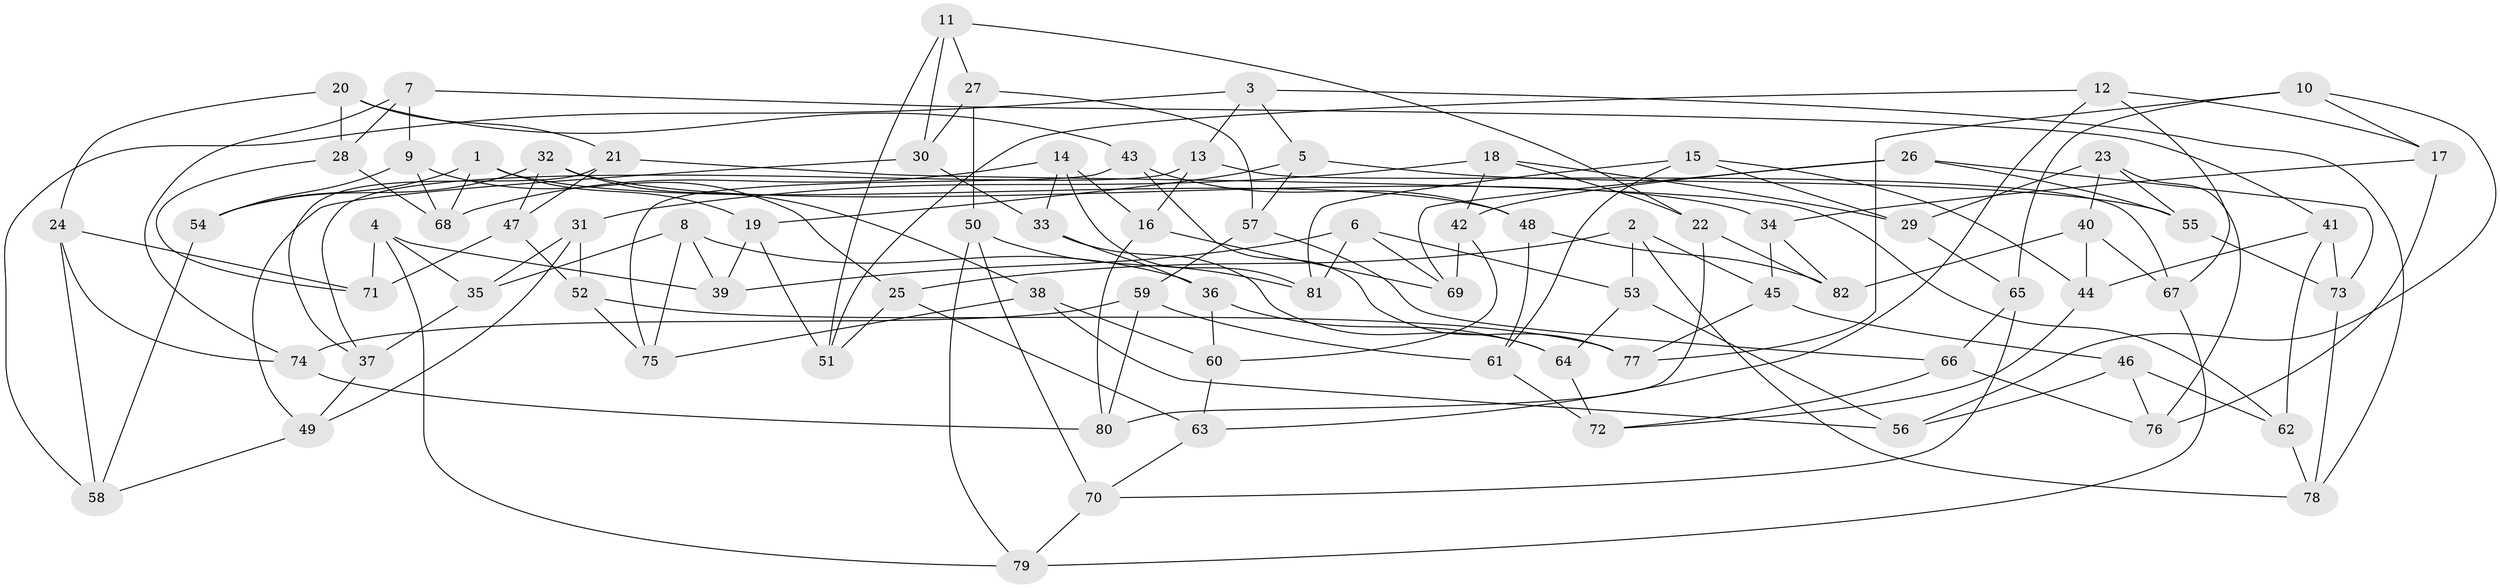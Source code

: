 // Generated by graph-tools (version 1.1) at 2025/59/03/09/25 04:59:00]
// undirected, 82 vertices, 164 edges
graph export_dot {
graph [start="1"]
  node [color=gray90,style=filled];
  1;
  2;
  3;
  4;
  5;
  6;
  7;
  8;
  9;
  10;
  11;
  12;
  13;
  14;
  15;
  16;
  17;
  18;
  19;
  20;
  21;
  22;
  23;
  24;
  25;
  26;
  27;
  28;
  29;
  30;
  31;
  32;
  33;
  34;
  35;
  36;
  37;
  38;
  39;
  40;
  41;
  42;
  43;
  44;
  45;
  46;
  47;
  48;
  49;
  50;
  51;
  52;
  53;
  54;
  55;
  56;
  57;
  58;
  59;
  60;
  61;
  62;
  63;
  64;
  65;
  66;
  67;
  68;
  69;
  70;
  71;
  72;
  73;
  74;
  75;
  76;
  77;
  78;
  79;
  80;
  81;
  82;
  1 -- 68;
  1 -- 19;
  1 -- 54;
  1 -- 48;
  2 -- 45;
  2 -- 78;
  2 -- 25;
  2 -- 53;
  3 -- 78;
  3 -- 13;
  3 -- 5;
  3 -- 58;
  4 -- 71;
  4 -- 79;
  4 -- 35;
  4 -- 39;
  5 -- 57;
  5 -- 19;
  5 -- 55;
  6 -- 81;
  6 -- 39;
  6 -- 69;
  6 -- 53;
  7 -- 74;
  7 -- 41;
  7 -- 28;
  7 -- 9;
  8 -- 75;
  8 -- 36;
  8 -- 35;
  8 -- 39;
  9 -- 68;
  9 -- 54;
  9 -- 25;
  10 -- 17;
  10 -- 56;
  10 -- 65;
  10 -- 77;
  11 -- 22;
  11 -- 27;
  11 -- 30;
  11 -- 51;
  12 -- 51;
  12 -- 17;
  12 -- 63;
  12 -- 67;
  13 -- 67;
  13 -- 16;
  13 -- 37;
  14 -- 33;
  14 -- 16;
  14 -- 81;
  14 -- 68;
  15 -- 61;
  15 -- 29;
  15 -- 81;
  15 -- 44;
  16 -- 80;
  16 -- 69;
  17 -- 34;
  17 -- 76;
  18 -- 22;
  18 -- 29;
  18 -- 31;
  18 -- 42;
  19 -- 39;
  19 -- 51;
  20 -- 24;
  20 -- 21;
  20 -- 28;
  20 -- 43;
  21 -- 62;
  21 -- 47;
  21 -- 37;
  22 -- 82;
  22 -- 80;
  23 -- 40;
  23 -- 29;
  23 -- 76;
  23 -- 55;
  24 -- 58;
  24 -- 74;
  24 -- 71;
  25 -- 51;
  25 -- 63;
  26 -- 69;
  26 -- 73;
  26 -- 42;
  26 -- 55;
  27 -- 50;
  27 -- 57;
  27 -- 30;
  28 -- 68;
  28 -- 71;
  29 -- 65;
  30 -- 49;
  30 -- 33;
  31 -- 35;
  31 -- 49;
  31 -- 52;
  32 -- 54;
  32 -- 47;
  32 -- 38;
  32 -- 34;
  33 -- 64;
  33 -- 36;
  34 -- 82;
  34 -- 45;
  35 -- 37;
  36 -- 60;
  36 -- 64;
  37 -- 49;
  38 -- 75;
  38 -- 60;
  38 -- 56;
  40 -- 67;
  40 -- 44;
  40 -- 82;
  41 -- 44;
  41 -- 62;
  41 -- 73;
  42 -- 69;
  42 -- 60;
  43 -- 48;
  43 -- 75;
  43 -- 77;
  44 -- 72;
  45 -- 77;
  45 -- 46;
  46 -- 56;
  46 -- 62;
  46 -- 76;
  47 -- 52;
  47 -- 71;
  48 -- 82;
  48 -- 61;
  49 -- 58;
  50 -- 70;
  50 -- 79;
  50 -- 81;
  52 -- 77;
  52 -- 75;
  53 -- 64;
  53 -- 56;
  54 -- 58;
  55 -- 73;
  57 -- 66;
  57 -- 59;
  59 -- 74;
  59 -- 80;
  59 -- 61;
  60 -- 63;
  61 -- 72;
  62 -- 78;
  63 -- 70;
  64 -- 72;
  65 -- 70;
  65 -- 66;
  66 -- 72;
  66 -- 76;
  67 -- 79;
  70 -- 79;
  73 -- 78;
  74 -- 80;
}
